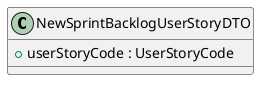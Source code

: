 @startuml
'https://plantuml.com/class-diagram

class NewSprintBacklogUserStoryDTO {
    + userStoryCode : UserStoryCode
}
@enduml